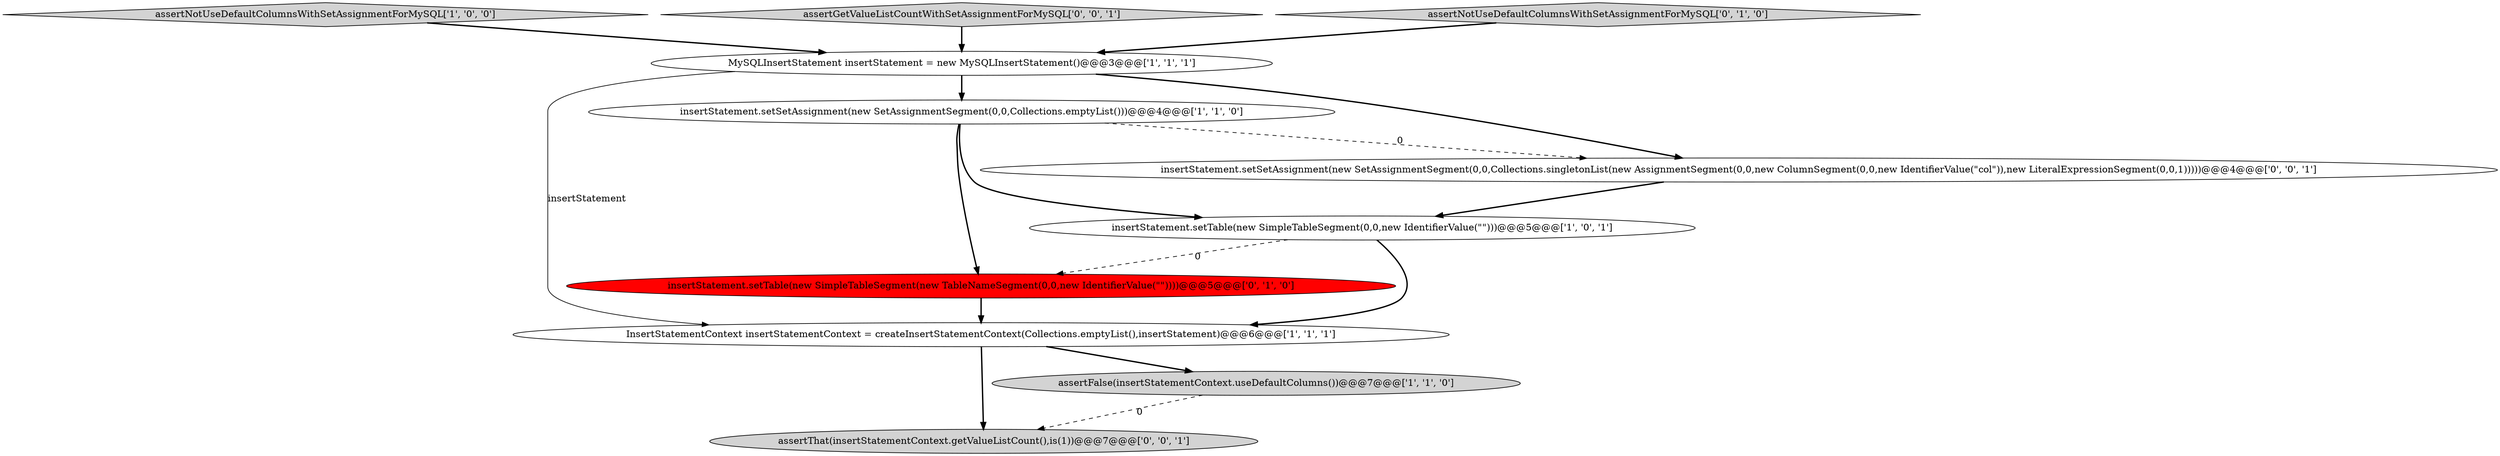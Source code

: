 digraph {
9 [style = filled, label = "insertStatement.setSetAssignment(new SetAssignmentSegment(0,0,Collections.singletonList(new AssignmentSegment(0,0,new ColumnSegment(0,0,new IdentifierValue(\"col\")),new LiteralExpressionSegment(0,0,1)))))@@@4@@@['0', '0', '1']", fillcolor = white, shape = ellipse image = "AAA0AAABBB3BBB"];
4 [style = filled, label = "insertStatement.setSetAssignment(new SetAssignmentSegment(0,0,Collections.emptyList()))@@@4@@@['1', '1', '0']", fillcolor = white, shape = ellipse image = "AAA0AAABBB1BBB"];
1 [style = filled, label = "assertNotUseDefaultColumnsWithSetAssignmentForMySQL['1', '0', '0']", fillcolor = lightgray, shape = diamond image = "AAA0AAABBB1BBB"];
2 [style = filled, label = "MySQLInsertStatement insertStatement = new MySQLInsertStatement()@@@3@@@['1', '1', '1']", fillcolor = white, shape = ellipse image = "AAA0AAABBB1BBB"];
3 [style = filled, label = "InsertStatementContext insertStatementContext = createInsertStatementContext(Collections.emptyList(),insertStatement)@@@6@@@['1', '1', '1']", fillcolor = white, shape = ellipse image = "AAA0AAABBB1BBB"];
10 [style = filled, label = "assertGetValueListCountWithSetAssignmentForMySQL['0', '0', '1']", fillcolor = lightgray, shape = diamond image = "AAA0AAABBB3BBB"];
6 [style = filled, label = "assertNotUseDefaultColumnsWithSetAssignmentForMySQL['0', '1', '0']", fillcolor = lightgray, shape = diamond image = "AAA0AAABBB2BBB"];
7 [style = filled, label = "insertStatement.setTable(new SimpleTableSegment(new TableNameSegment(0,0,new IdentifierValue(\"\"))))@@@5@@@['0', '1', '0']", fillcolor = red, shape = ellipse image = "AAA1AAABBB2BBB"];
5 [style = filled, label = "assertFalse(insertStatementContext.useDefaultColumns())@@@7@@@['1', '1', '0']", fillcolor = lightgray, shape = ellipse image = "AAA0AAABBB1BBB"];
8 [style = filled, label = "assertThat(insertStatementContext.getValueListCount(),is(1))@@@7@@@['0', '0', '1']", fillcolor = lightgray, shape = ellipse image = "AAA0AAABBB3BBB"];
0 [style = filled, label = "insertStatement.setTable(new SimpleTableSegment(0,0,new IdentifierValue(\"\")))@@@5@@@['1', '0', '1']", fillcolor = white, shape = ellipse image = "AAA0AAABBB1BBB"];
0->3 [style = bold, label=""];
5->8 [style = dashed, label="0"];
4->9 [style = dashed, label="0"];
7->3 [style = bold, label=""];
1->2 [style = bold, label=""];
3->5 [style = bold, label=""];
10->2 [style = bold, label=""];
2->3 [style = solid, label="insertStatement"];
2->9 [style = bold, label=""];
9->0 [style = bold, label=""];
0->7 [style = dashed, label="0"];
2->4 [style = bold, label=""];
3->8 [style = bold, label=""];
4->7 [style = bold, label=""];
4->0 [style = bold, label=""];
6->2 [style = bold, label=""];
}

